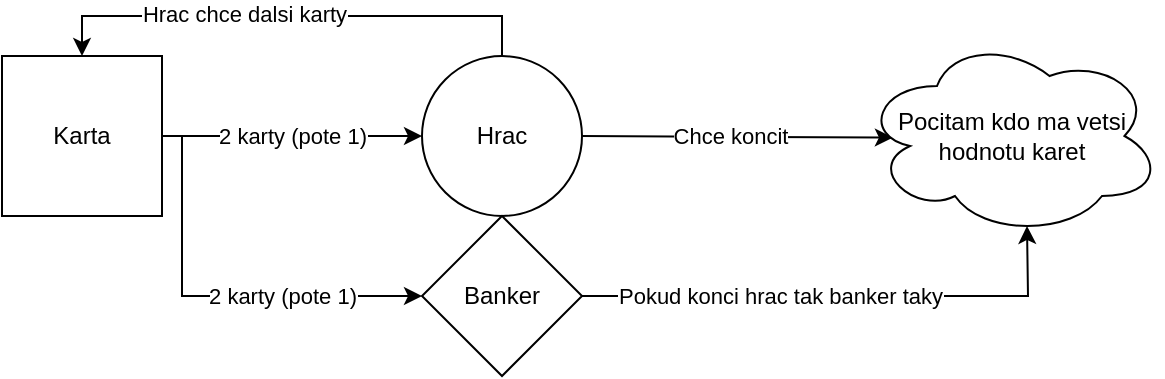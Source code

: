 <mxfile version="22.1.5" type="device">
  <diagram name="Stránka-1" id="iGHuUPok4tLbODIi34-8">
    <mxGraphModel dx="830" dy="303" grid="1" gridSize="10" guides="1" tooltips="1" connect="1" arrows="1" fold="1" page="1" pageScale="1" pageWidth="827" pageHeight="1169" math="0" shadow="0">
      <root>
        <mxCell id="0" />
        <mxCell id="1" parent="0" />
        <mxCell id="eOUWCwQJ3y1Rhs0LlXoM-1" value="Karta" style="whiteSpace=wrap;html=1;aspect=fixed;" vertex="1" parent="1">
          <mxGeometry x="80" y="80" width="80" height="80" as="geometry" />
        </mxCell>
        <mxCell id="eOUWCwQJ3y1Rhs0LlXoM-3" value="Hrac" style="ellipse;whiteSpace=wrap;html=1;aspect=fixed;" vertex="1" parent="1">
          <mxGeometry x="290" y="80" width="80" height="80" as="geometry" />
        </mxCell>
        <mxCell id="eOUWCwQJ3y1Rhs0LlXoM-4" value="Banker" style="rhombus;whiteSpace=wrap;html=1;" vertex="1" parent="1">
          <mxGeometry x="290" y="160" width="80" height="80" as="geometry" />
        </mxCell>
        <mxCell id="eOUWCwQJ3y1Rhs0LlXoM-10" value="2 karty (pote 1)" style="endArrow=classic;html=1;rounded=0;entryX=0;entryY=0.5;entryDx=0;entryDy=0;exitX=1;exitY=0.5;exitDx=0;exitDy=0;" edge="1" parent="1" source="eOUWCwQJ3y1Rhs0LlXoM-1" target="eOUWCwQJ3y1Rhs0LlXoM-3">
          <mxGeometry width="50" height="50" relative="1" as="geometry">
            <mxPoint x="180" y="120" as="sourcePoint" />
            <mxPoint x="230" y="70" as="targetPoint" />
          </mxGeometry>
        </mxCell>
        <mxCell id="eOUWCwQJ3y1Rhs0LlXoM-11" value="" style="endArrow=classic;html=1;rounded=0;entryX=0;entryY=0.5;entryDx=0;entryDy=0;" edge="1" parent="1" target="eOUWCwQJ3y1Rhs0LlXoM-4">
          <mxGeometry width="50" height="50" relative="1" as="geometry">
            <mxPoint x="170" y="120" as="sourcePoint" />
            <mxPoint x="210" y="70" as="targetPoint" />
            <Array as="points">
              <mxPoint x="170" y="200" />
            </Array>
          </mxGeometry>
        </mxCell>
        <mxCell id="eOUWCwQJ3y1Rhs0LlXoM-12" value="2 karty (pote 1)" style="edgeLabel;html=1;align=center;verticalAlign=middle;resizable=0;points=[];" vertex="1" connectable="0" parent="eOUWCwQJ3y1Rhs0LlXoM-11">
          <mxGeometry x="0.26" y="-1" relative="1" as="geometry">
            <mxPoint x="4" y="-1" as="offset" />
          </mxGeometry>
        </mxCell>
        <mxCell id="eOUWCwQJ3y1Rhs0LlXoM-13" value="" style="endArrow=classic;html=1;rounded=0;entryX=0.5;entryY=0;entryDx=0;entryDy=0;" edge="1" parent="1" target="eOUWCwQJ3y1Rhs0LlXoM-1">
          <mxGeometry width="50" height="50" relative="1" as="geometry">
            <mxPoint x="330" y="80" as="sourcePoint" />
            <mxPoint x="330" y="40" as="targetPoint" />
            <Array as="points">
              <mxPoint x="330" y="60" />
              <mxPoint x="120" y="60" />
            </Array>
          </mxGeometry>
        </mxCell>
        <mxCell id="eOUWCwQJ3y1Rhs0LlXoM-14" value="Hrac chce dalsi karty" style="edgeLabel;html=1;align=center;verticalAlign=middle;resizable=0;points=[];" vertex="1" connectable="0" parent="eOUWCwQJ3y1Rhs0LlXoM-13">
          <mxGeometry x="0.194" y="-1" relative="1" as="geometry">
            <mxPoint as="offset" />
          </mxGeometry>
        </mxCell>
        <mxCell id="eOUWCwQJ3y1Rhs0LlXoM-15" value="" style="endArrow=classic;html=1;rounded=0;entryX=0.103;entryY=0.508;entryDx=0;entryDy=0;entryPerimeter=0;" edge="1" parent="1" target="eOUWCwQJ3y1Rhs0LlXoM-17">
          <mxGeometry width="50" height="50" relative="1" as="geometry">
            <mxPoint x="370" y="120" as="sourcePoint" />
            <mxPoint x="440" y="120" as="targetPoint" />
          </mxGeometry>
        </mxCell>
        <mxCell id="eOUWCwQJ3y1Rhs0LlXoM-18" value="Chce koncit&lt;br&gt;" style="edgeLabel;html=1;align=center;verticalAlign=middle;resizable=0;points=[];" vertex="1" connectable="0" parent="eOUWCwQJ3y1Rhs0LlXoM-15">
          <mxGeometry x="-0.051" y="1" relative="1" as="geometry">
            <mxPoint as="offset" />
          </mxGeometry>
        </mxCell>
        <mxCell id="eOUWCwQJ3y1Rhs0LlXoM-16" value="" style="endArrow=classic;html=1;rounded=0;entryX=0.55;entryY=0.95;entryDx=0;entryDy=0;entryPerimeter=0;" edge="1" parent="1" target="eOUWCwQJ3y1Rhs0LlXoM-17">
          <mxGeometry width="50" height="50" relative="1" as="geometry">
            <mxPoint x="370" y="200" as="sourcePoint" />
            <mxPoint x="500" y="200" as="targetPoint" />
            <Array as="points">
              <mxPoint x="593" y="200" />
            </Array>
          </mxGeometry>
        </mxCell>
        <mxCell id="eOUWCwQJ3y1Rhs0LlXoM-19" value="Pokud konci hrac tak banker taky" style="edgeLabel;html=1;align=center;verticalAlign=middle;resizable=0;points=[];" vertex="1" connectable="0" parent="eOUWCwQJ3y1Rhs0LlXoM-16">
          <mxGeometry x="-0.049" y="-1" relative="1" as="geometry">
            <mxPoint x="-24" y="-1" as="offset" />
          </mxGeometry>
        </mxCell>
        <mxCell id="eOUWCwQJ3y1Rhs0LlXoM-17" value="Pocitam kdo ma vetsi hodnotu karet" style="ellipse;shape=cloud;whiteSpace=wrap;html=1;" vertex="1" parent="1">
          <mxGeometry x="510" y="70" width="150" height="100" as="geometry" />
        </mxCell>
      </root>
    </mxGraphModel>
  </diagram>
</mxfile>
